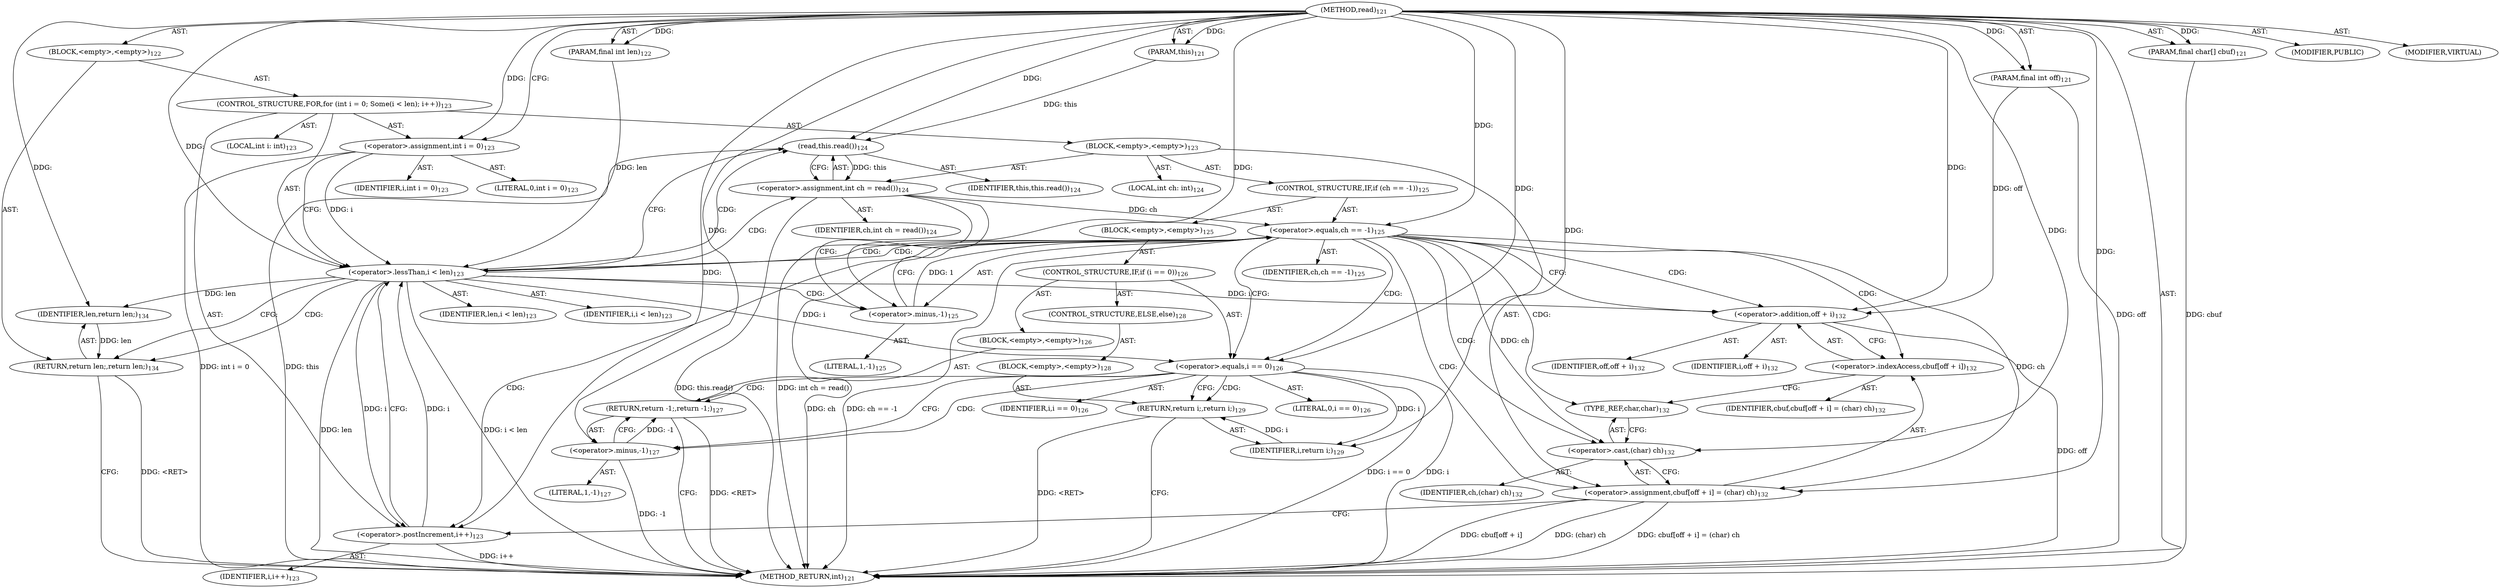 digraph "read" {  
"111669149698" [label = <(METHOD,read)<SUB>121</SUB>> ]
"115964116992" [label = <(PARAM,this)<SUB>121</SUB>> ]
"115964116999" [label = <(PARAM,final char[] cbuf)<SUB>121</SUB>> ]
"115964117000" [label = <(PARAM,final int off)<SUB>121</SUB>> ]
"115964117001" [label = <(PARAM,final int len)<SUB>122</SUB>> ]
"25769803782" [label = <(BLOCK,&lt;empty&gt;,&lt;empty&gt;)<SUB>122</SUB>> ]
"47244640258" [label = <(CONTROL_STRUCTURE,FOR,for (int i = 0; Some(i &lt; len); i++))<SUB>123</SUB>> ]
"94489280514" [label = <(LOCAL,int i: int)<SUB>123</SUB>> ]
"30064771089" [label = <(&lt;operator&gt;.assignment,int i = 0)<SUB>123</SUB>> ]
"68719476754" [label = <(IDENTIFIER,i,int i = 0)<SUB>123</SUB>> ]
"90194313220" [label = <(LITERAL,0,int i = 0)<SUB>123</SUB>> ]
"30064771090" [label = <(&lt;operator&gt;.lessThan,i &lt; len)<SUB>123</SUB>> ]
"68719476755" [label = <(IDENTIFIER,i,i &lt; len)<SUB>123</SUB>> ]
"68719476756" [label = <(IDENTIFIER,len,i &lt; len)<SUB>123</SUB>> ]
"30064771091" [label = <(&lt;operator&gt;.postIncrement,i++)<SUB>123</SUB>> ]
"68719476757" [label = <(IDENTIFIER,i,i++)<SUB>123</SUB>> ]
"25769803783" [label = <(BLOCK,&lt;empty&gt;,&lt;empty&gt;)<SUB>123</SUB>> ]
"94489280515" [label = <(LOCAL,int ch: int)<SUB>124</SUB>> ]
"30064771092" [label = <(&lt;operator&gt;.assignment,int ch = read())<SUB>124</SUB>> ]
"68719476758" [label = <(IDENTIFIER,ch,int ch = read())<SUB>124</SUB>> ]
"30064771093" [label = <(read,this.read())<SUB>124</SUB>> ]
"68719476736" [label = <(IDENTIFIER,this,this.read())<SUB>124</SUB>> ]
"47244640259" [label = <(CONTROL_STRUCTURE,IF,if (ch == -1))<SUB>125</SUB>> ]
"30064771094" [label = <(&lt;operator&gt;.equals,ch == -1)<SUB>125</SUB>> ]
"68719476759" [label = <(IDENTIFIER,ch,ch == -1)<SUB>125</SUB>> ]
"30064771095" [label = <(&lt;operator&gt;.minus,-1)<SUB>125</SUB>> ]
"90194313221" [label = <(LITERAL,1,-1)<SUB>125</SUB>> ]
"25769803784" [label = <(BLOCK,&lt;empty&gt;,&lt;empty&gt;)<SUB>125</SUB>> ]
"47244640260" [label = <(CONTROL_STRUCTURE,IF,if (i == 0))<SUB>126</SUB>> ]
"30064771096" [label = <(&lt;operator&gt;.equals,i == 0)<SUB>126</SUB>> ]
"68719476760" [label = <(IDENTIFIER,i,i == 0)<SUB>126</SUB>> ]
"90194313222" [label = <(LITERAL,0,i == 0)<SUB>126</SUB>> ]
"25769803785" [label = <(BLOCK,&lt;empty&gt;,&lt;empty&gt;)<SUB>126</SUB>> ]
"146028888064" [label = <(RETURN,return -1;,return -1;)<SUB>127</SUB>> ]
"30064771097" [label = <(&lt;operator&gt;.minus,-1)<SUB>127</SUB>> ]
"90194313223" [label = <(LITERAL,1,-1)<SUB>127</SUB>> ]
"47244640261" [label = <(CONTROL_STRUCTURE,ELSE,else)<SUB>128</SUB>> ]
"25769803786" [label = <(BLOCK,&lt;empty&gt;,&lt;empty&gt;)<SUB>128</SUB>> ]
"146028888065" [label = <(RETURN,return i;,return i;)<SUB>129</SUB>> ]
"68719476761" [label = <(IDENTIFIER,i,return i;)<SUB>129</SUB>> ]
"30064771098" [label = <(&lt;operator&gt;.assignment,cbuf[off + i] = (char) ch)<SUB>132</SUB>> ]
"30064771099" [label = <(&lt;operator&gt;.indexAccess,cbuf[off + i])<SUB>132</SUB>> ]
"68719476762" [label = <(IDENTIFIER,cbuf,cbuf[off + i] = (char) ch)<SUB>132</SUB>> ]
"30064771100" [label = <(&lt;operator&gt;.addition,off + i)<SUB>132</SUB>> ]
"68719476763" [label = <(IDENTIFIER,off,off + i)<SUB>132</SUB>> ]
"68719476764" [label = <(IDENTIFIER,i,off + i)<SUB>132</SUB>> ]
"30064771101" [label = <(&lt;operator&gt;.cast,(char) ch)<SUB>132</SUB>> ]
"180388626432" [label = <(TYPE_REF,char,char)<SUB>132</SUB>> ]
"68719476765" [label = <(IDENTIFIER,ch,(char) ch)<SUB>132</SUB>> ]
"146028888066" [label = <(RETURN,return len;,return len;)<SUB>134</SUB>> ]
"68719476766" [label = <(IDENTIFIER,len,return len;)<SUB>134</SUB>> ]
"133143986184" [label = <(MODIFIER,PUBLIC)> ]
"133143986185" [label = <(MODIFIER,VIRTUAL)> ]
"128849018882" [label = <(METHOD_RETURN,int)<SUB>121</SUB>> ]
  "111669149698" -> "115964116992"  [ label = "AST: "] 
  "111669149698" -> "115964116999"  [ label = "AST: "] 
  "111669149698" -> "115964117000"  [ label = "AST: "] 
  "111669149698" -> "115964117001"  [ label = "AST: "] 
  "111669149698" -> "25769803782"  [ label = "AST: "] 
  "111669149698" -> "133143986184"  [ label = "AST: "] 
  "111669149698" -> "133143986185"  [ label = "AST: "] 
  "111669149698" -> "128849018882"  [ label = "AST: "] 
  "25769803782" -> "47244640258"  [ label = "AST: "] 
  "25769803782" -> "146028888066"  [ label = "AST: "] 
  "47244640258" -> "94489280514"  [ label = "AST: "] 
  "47244640258" -> "30064771089"  [ label = "AST: "] 
  "47244640258" -> "30064771090"  [ label = "AST: "] 
  "47244640258" -> "30064771091"  [ label = "AST: "] 
  "47244640258" -> "25769803783"  [ label = "AST: "] 
  "30064771089" -> "68719476754"  [ label = "AST: "] 
  "30064771089" -> "90194313220"  [ label = "AST: "] 
  "30064771090" -> "68719476755"  [ label = "AST: "] 
  "30064771090" -> "68719476756"  [ label = "AST: "] 
  "30064771091" -> "68719476757"  [ label = "AST: "] 
  "25769803783" -> "94489280515"  [ label = "AST: "] 
  "25769803783" -> "30064771092"  [ label = "AST: "] 
  "25769803783" -> "47244640259"  [ label = "AST: "] 
  "25769803783" -> "30064771098"  [ label = "AST: "] 
  "30064771092" -> "68719476758"  [ label = "AST: "] 
  "30064771092" -> "30064771093"  [ label = "AST: "] 
  "30064771093" -> "68719476736"  [ label = "AST: "] 
  "47244640259" -> "30064771094"  [ label = "AST: "] 
  "47244640259" -> "25769803784"  [ label = "AST: "] 
  "30064771094" -> "68719476759"  [ label = "AST: "] 
  "30064771094" -> "30064771095"  [ label = "AST: "] 
  "30064771095" -> "90194313221"  [ label = "AST: "] 
  "25769803784" -> "47244640260"  [ label = "AST: "] 
  "47244640260" -> "30064771096"  [ label = "AST: "] 
  "47244640260" -> "25769803785"  [ label = "AST: "] 
  "47244640260" -> "47244640261"  [ label = "AST: "] 
  "30064771096" -> "68719476760"  [ label = "AST: "] 
  "30064771096" -> "90194313222"  [ label = "AST: "] 
  "25769803785" -> "146028888064"  [ label = "AST: "] 
  "146028888064" -> "30064771097"  [ label = "AST: "] 
  "30064771097" -> "90194313223"  [ label = "AST: "] 
  "47244640261" -> "25769803786"  [ label = "AST: "] 
  "25769803786" -> "146028888065"  [ label = "AST: "] 
  "146028888065" -> "68719476761"  [ label = "AST: "] 
  "30064771098" -> "30064771099"  [ label = "AST: "] 
  "30064771098" -> "30064771101"  [ label = "AST: "] 
  "30064771099" -> "68719476762"  [ label = "AST: "] 
  "30064771099" -> "30064771100"  [ label = "AST: "] 
  "30064771100" -> "68719476763"  [ label = "AST: "] 
  "30064771100" -> "68719476764"  [ label = "AST: "] 
  "30064771101" -> "180388626432"  [ label = "AST: "] 
  "30064771101" -> "68719476765"  [ label = "AST: "] 
  "146028888066" -> "68719476766"  [ label = "AST: "] 
  "146028888066" -> "128849018882"  [ label = "CFG: "] 
  "30064771089" -> "30064771090"  [ label = "CFG: "] 
  "30064771090" -> "30064771093"  [ label = "CFG: "] 
  "30064771090" -> "146028888066"  [ label = "CFG: "] 
  "30064771091" -> "30064771090"  [ label = "CFG: "] 
  "30064771092" -> "30064771095"  [ label = "CFG: "] 
  "30064771098" -> "30064771091"  [ label = "CFG: "] 
  "30064771093" -> "30064771092"  [ label = "CFG: "] 
  "30064771094" -> "30064771096"  [ label = "CFG: "] 
  "30064771094" -> "30064771100"  [ label = "CFG: "] 
  "30064771099" -> "180388626432"  [ label = "CFG: "] 
  "30064771101" -> "30064771098"  [ label = "CFG: "] 
  "30064771095" -> "30064771094"  [ label = "CFG: "] 
  "30064771100" -> "30064771099"  [ label = "CFG: "] 
  "180388626432" -> "30064771101"  [ label = "CFG: "] 
  "30064771096" -> "30064771097"  [ label = "CFG: "] 
  "30064771096" -> "146028888065"  [ label = "CFG: "] 
  "146028888064" -> "128849018882"  [ label = "CFG: "] 
  "30064771097" -> "146028888064"  [ label = "CFG: "] 
  "146028888065" -> "128849018882"  [ label = "CFG: "] 
  "111669149698" -> "30064771089"  [ label = "CFG: "] 
  "146028888065" -> "128849018882"  [ label = "DDG: &lt;RET&gt;"] 
  "146028888064" -> "128849018882"  [ label = "DDG: &lt;RET&gt;"] 
  "146028888066" -> "128849018882"  [ label = "DDG: &lt;RET&gt;"] 
  "115964116999" -> "128849018882"  [ label = "DDG: cbuf"] 
  "115964117000" -> "128849018882"  [ label = "DDG: off"] 
  "30064771089" -> "128849018882"  [ label = "DDG: int i = 0"] 
  "30064771090" -> "128849018882"  [ label = "DDG: len"] 
  "30064771090" -> "128849018882"  [ label = "DDG: i &lt; len"] 
  "30064771093" -> "128849018882"  [ label = "DDG: this"] 
  "30064771092" -> "128849018882"  [ label = "DDG: this.read()"] 
  "30064771092" -> "128849018882"  [ label = "DDG: int ch = read()"] 
  "30064771094" -> "128849018882"  [ label = "DDG: ch"] 
  "30064771094" -> "128849018882"  [ label = "DDG: ch == -1"] 
  "30064771100" -> "128849018882"  [ label = "DDG: off"] 
  "30064771098" -> "128849018882"  [ label = "DDG: cbuf[off + i]"] 
  "30064771098" -> "128849018882"  [ label = "DDG: (char) ch"] 
  "30064771098" -> "128849018882"  [ label = "DDG: cbuf[off + i] = (char) ch"] 
  "30064771091" -> "128849018882"  [ label = "DDG: i++"] 
  "30064771096" -> "128849018882"  [ label = "DDG: i"] 
  "30064771096" -> "128849018882"  [ label = "DDG: i == 0"] 
  "30064771097" -> "128849018882"  [ label = "DDG: -1"] 
  "111669149698" -> "115964116992"  [ label = "DDG: "] 
  "111669149698" -> "115964116999"  [ label = "DDG: "] 
  "111669149698" -> "115964117000"  [ label = "DDG: "] 
  "111669149698" -> "115964117001"  [ label = "DDG: "] 
  "68719476766" -> "146028888066"  [ label = "DDG: len"] 
  "111669149698" -> "30064771089"  [ label = "DDG: "] 
  "30064771090" -> "68719476766"  [ label = "DDG: len"] 
  "111669149698" -> "68719476766"  [ label = "DDG: "] 
  "30064771089" -> "30064771090"  [ label = "DDG: i"] 
  "30064771091" -> "30064771090"  [ label = "DDG: i"] 
  "111669149698" -> "30064771090"  [ label = "DDG: "] 
  "115964117001" -> "30064771090"  [ label = "DDG: len"] 
  "111669149698" -> "30064771091"  [ label = "DDG: "] 
  "30064771090" -> "30064771091"  [ label = "DDG: i"] 
  "30064771093" -> "30064771092"  [ label = "DDG: this"] 
  "111669149698" -> "30064771098"  [ label = "DDG: "] 
  "30064771094" -> "30064771098"  [ label = "DDG: ch"] 
  "115964116992" -> "30064771093"  [ label = "DDG: this"] 
  "111669149698" -> "30064771093"  [ label = "DDG: "] 
  "30064771092" -> "30064771094"  [ label = "DDG: ch"] 
  "111669149698" -> "30064771094"  [ label = "DDG: "] 
  "30064771095" -> "30064771094"  [ label = "DDG: 1"] 
  "111669149698" -> "30064771101"  [ label = "DDG: "] 
  "30064771094" -> "30064771101"  [ label = "DDG: ch"] 
  "111669149698" -> "30064771095"  [ label = "DDG: "] 
  "115964117000" -> "30064771100"  [ label = "DDG: off"] 
  "111669149698" -> "30064771100"  [ label = "DDG: "] 
  "30064771090" -> "30064771100"  [ label = "DDG: i"] 
  "30064771090" -> "30064771096"  [ label = "DDG: i"] 
  "111669149698" -> "30064771096"  [ label = "DDG: "] 
  "30064771097" -> "146028888064"  [ label = "DDG: -1"] 
  "68719476761" -> "146028888065"  [ label = "DDG: i"] 
  "111669149698" -> "30064771097"  [ label = "DDG: "] 
  "30064771096" -> "68719476761"  [ label = "DDG: i"] 
  "111669149698" -> "68719476761"  [ label = "DDG: "] 
  "30064771090" -> "30064771094"  [ label = "CDG: "] 
  "30064771090" -> "30064771093"  [ label = "CDG: "] 
  "30064771090" -> "30064771092"  [ label = "CDG: "] 
  "30064771090" -> "30064771095"  [ label = "CDG: "] 
  "30064771090" -> "146028888066"  [ label = "CDG: "] 
  "30064771094" -> "180388626432"  [ label = "CDG: "] 
  "30064771094" -> "30064771090"  [ label = "CDG: "] 
  "30064771094" -> "30064771091"  [ label = "CDG: "] 
  "30064771094" -> "30064771098"  [ label = "CDG: "] 
  "30064771094" -> "30064771096"  [ label = "CDG: "] 
  "30064771094" -> "30064771101"  [ label = "CDG: "] 
  "30064771094" -> "30064771100"  [ label = "CDG: "] 
  "30064771094" -> "30064771099"  [ label = "CDG: "] 
  "30064771096" -> "30064771097"  [ label = "CDG: "] 
  "30064771096" -> "146028888065"  [ label = "CDG: "] 
  "30064771096" -> "146028888064"  [ label = "CDG: "] 
}

